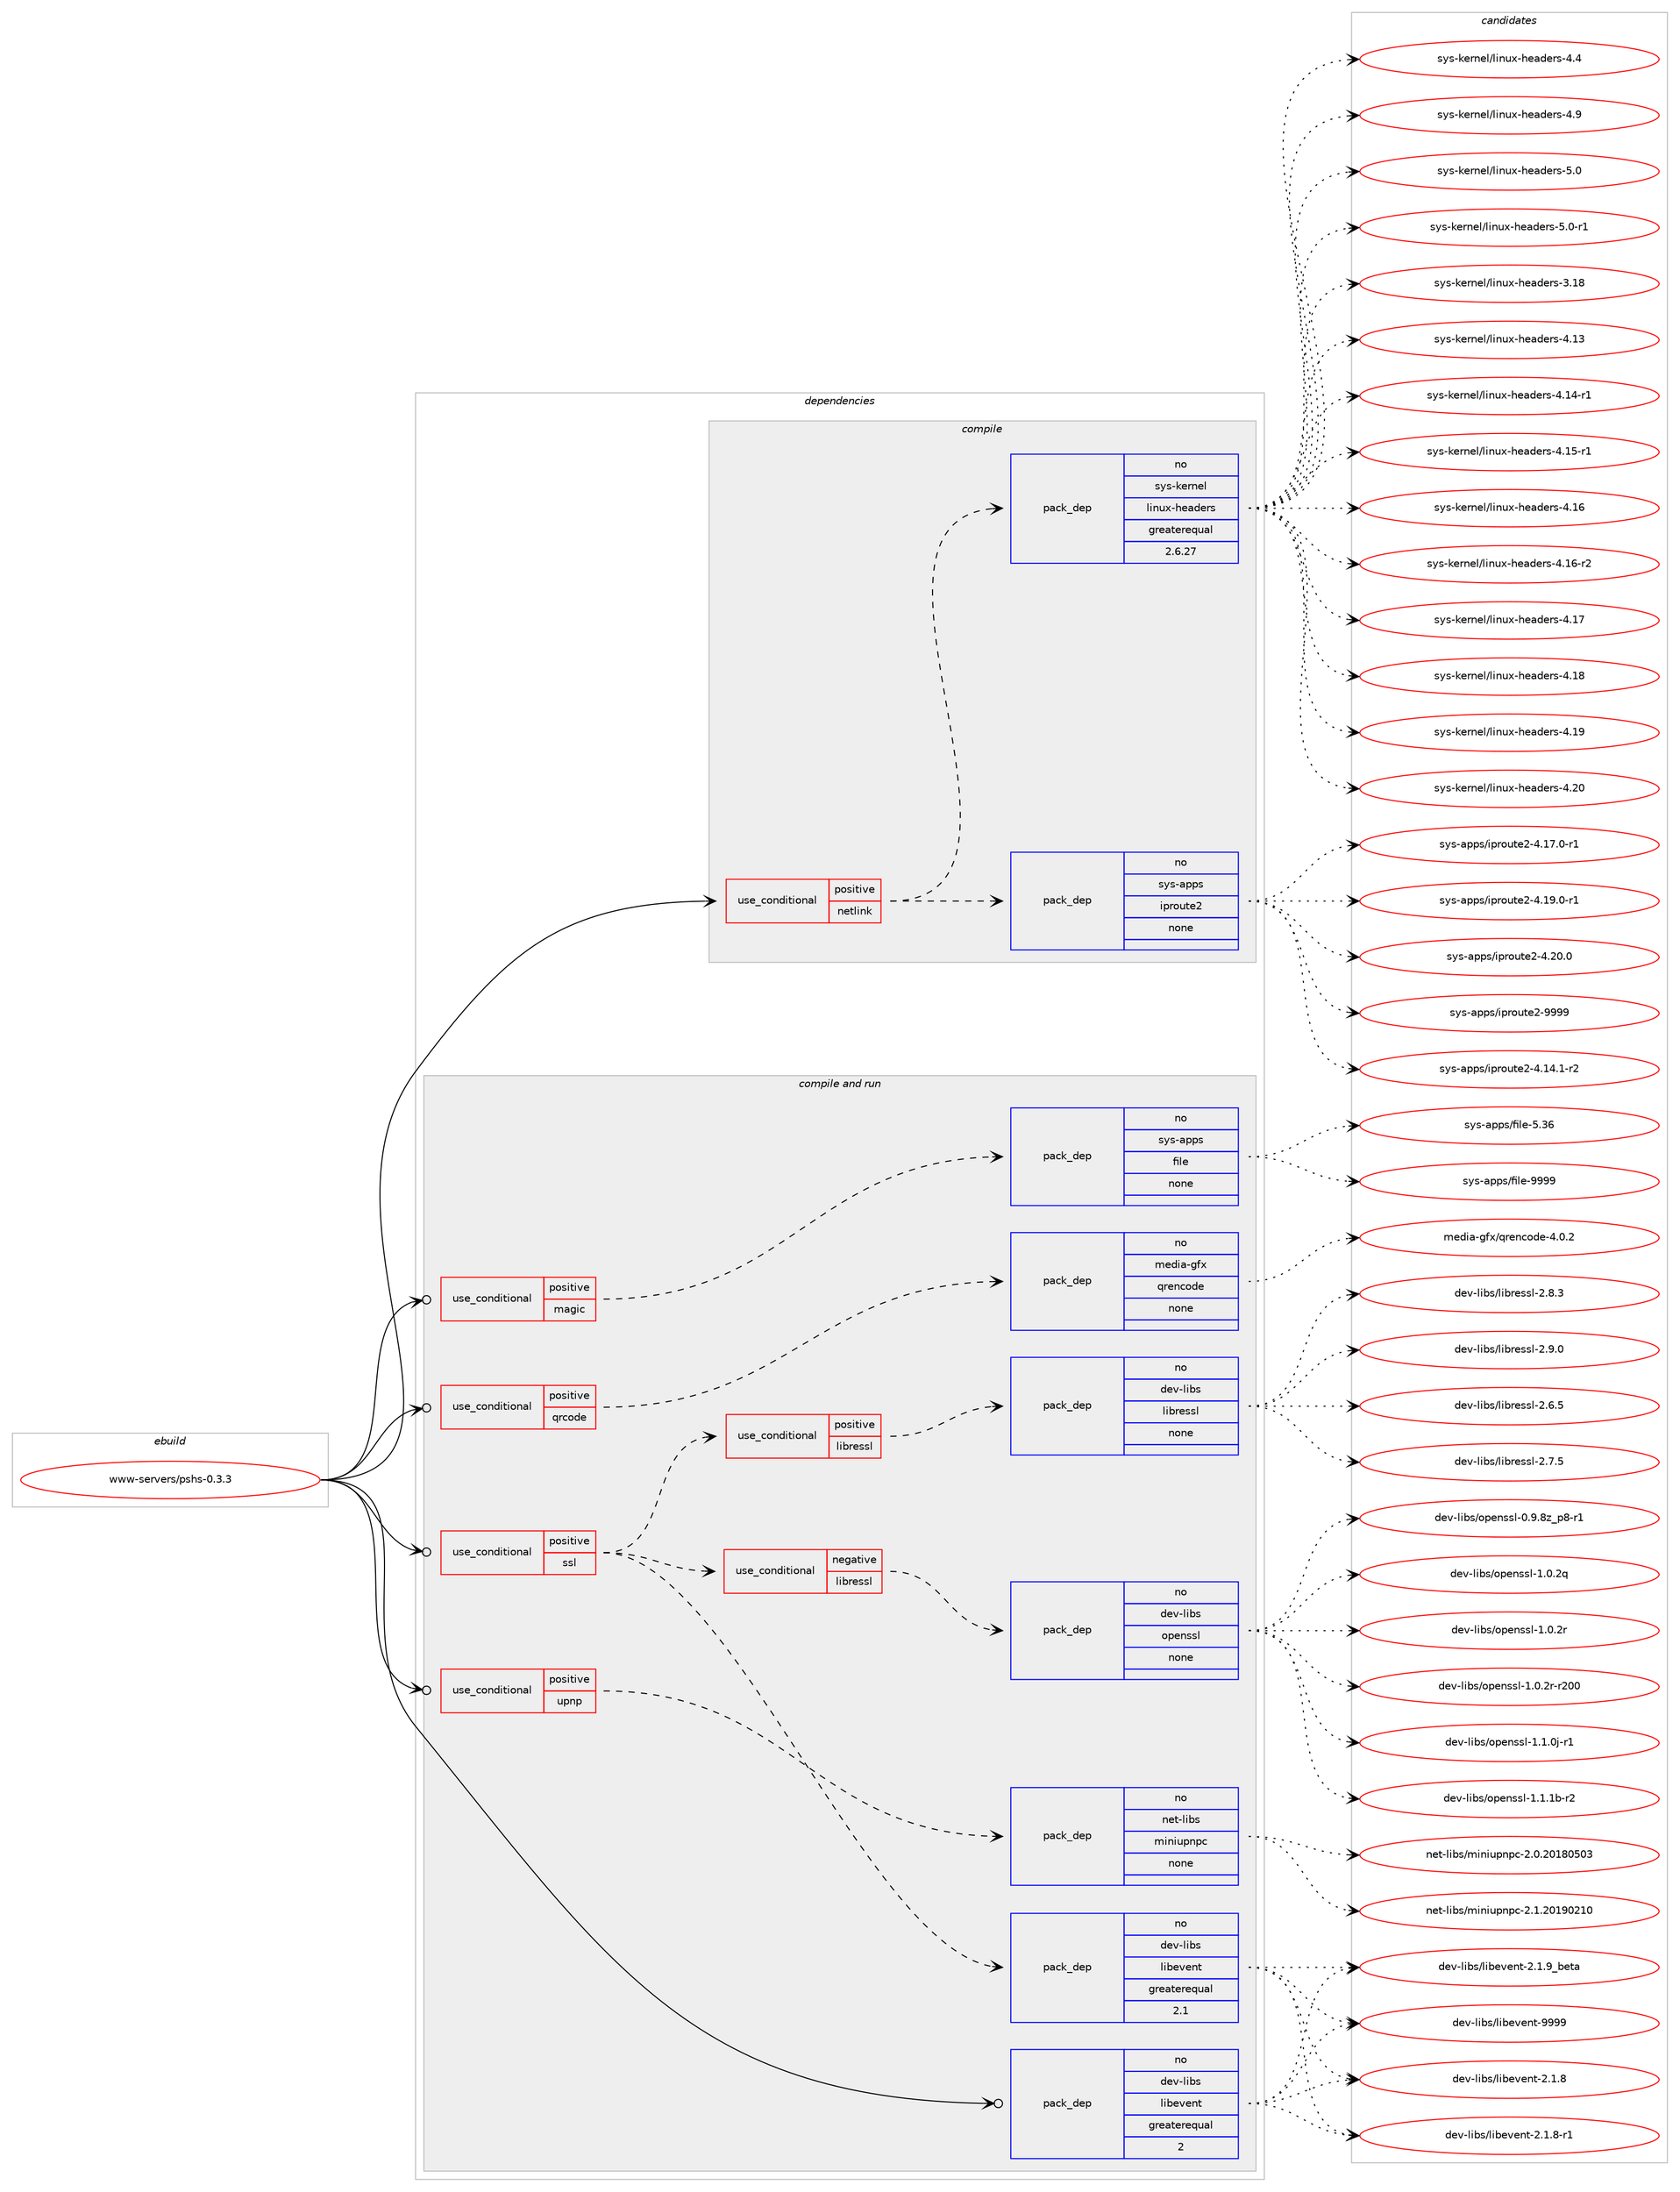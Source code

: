 digraph prolog {

# *************
# Graph options
# *************

newrank=true;
concentrate=true;
compound=true;
graph [rankdir=LR,fontname=Helvetica,fontsize=10,ranksep=1.5];#, ranksep=2.5, nodesep=0.2];
edge  [arrowhead=vee];
node  [fontname=Helvetica,fontsize=10];

# **********
# The ebuild
# **********

subgraph cluster_leftcol {
color=gray;
rank=same;
label=<<i>ebuild</i>>;
id [label="www-servers/pshs-0.3.3", color=red, width=4, href="../www-servers/pshs-0.3.3.svg"];
}

# ****************
# The dependencies
# ****************

subgraph cluster_midcol {
color=gray;
label=<<i>dependencies</i>>;
subgraph cluster_compile {
fillcolor="#eeeeee";
style=filled;
label=<<i>compile</i>>;
subgraph cond464762 {
dependency1751830 [label=<<TABLE BORDER="0" CELLBORDER="1" CELLSPACING="0" CELLPADDING="4"><TR><TD ROWSPAN="3" CELLPADDING="10">use_conditional</TD></TR><TR><TD>positive</TD></TR><TR><TD>netlink</TD></TR></TABLE>>, shape=none, color=red];
subgraph pack1257772 {
dependency1751831 [label=<<TABLE BORDER="0" CELLBORDER="1" CELLSPACING="0" CELLPADDING="4" WIDTH="220"><TR><TD ROWSPAN="6" CELLPADDING="30">pack_dep</TD></TR><TR><TD WIDTH="110">no</TD></TR><TR><TD>sys-apps</TD></TR><TR><TD>iproute2</TD></TR><TR><TD>none</TD></TR><TR><TD></TD></TR></TABLE>>, shape=none, color=blue];
}
dependency1751830:e -> dependency1751831:w [weight=20,style="dashed",arrowhead="vee"];
subgraph pack1257773 {
dependency1751832 [label=<<TABLE BORDER="0" CELLBORDER="1" CELLSPACING="0" CELLPADDING="4" WIDTH="220"><TR><TD ROWSPAN="6" CELLPADDING="30">pack_dep</TD></TR><TR><TD WIDTH="110">no</TD></TR><TR><TD>sys-kernel</TD></TR><TR><TD>linux-headers</TD></TR><TR><TD>greaterequal</TD></TR><TR><TD>2.6.27</TD></TR></TABLE>>, shape=none, color=blue];
}
dependency1751830:e -> dependency1751832:w [weight=20,style="dashed",arrowhead="vee"];
}
id:e -> dependency1751830:w [weight=20,style="solid",arrowhead="vee"];
}
subgraph cluster_compileandrun {
fillcolor="#eeeeee";
style=filled;
label=<<i>compile and run</i>>;
subgraph cond464763 {
dependency1751833 [label=<<TABLE BORDER="0" CELLBORDER="1" CELLSPACING="0" CELLPADDING="4"><TR><TD ROWSPAN="3" CELLPADDING="10">use_conditional</TD></TR><TR><TD>positive</TD></TR><TR><TD>magic</TD></TR></TABLE>>, shape=none, color=red];
subgraph pack1257774 {
dependency1751834 [label=<<TABLE BORDER="0" CELLBORDER="1" CELLSPACING="0" CELLPADDING="4" WIDTH="220"><TR><TD ROWSPAN="6" CELLPADDING="30">pack_dep</TD></TR><TR><TD WIDTH="110">no</TD></TR><TR><TD>sys-apps</TD></TR><TR><TD>file</TD></TR><TR><TD>none</TD></TR><TR><TD></TD></TR></TABLE>>, shape=none, color=blue];
}
dependency1751833:e -> dependency1751834:w [weight=20,style="dashed",arrowhead="vee"];
}
id:e -> dependency1751833:w [weight=20,style="solid",arrowhead="odotvee"];
subgraph cond464764 {
dependency1751835 [label=<<TABLE BORDER="0" CELLBORDER="1" CELLSPACING="0" CELLPADDING="4"><TR><TD ROWSPAN="3" CELLPADDING="10">use_conditional</TD></TR><TR><TD>positive</TD></TR><TR><TD>qrcode</TD></TR></TABLE>>, shape=none, color=red];
subgraph pack1257775 {
dependency1751836 [label=<<TABLE BORDER="0" CELLBORDER="1" CELLSPACING="0" CELLPADDING="4" WIDTH="220"><TR><TD ROWSPAN="6" CELLPADDING="30">pack_dep</TD></TR><TR><TD WIDTH="110">no</TD></TR><TR><TD>media-gfx</TD></TR><TR><TD>qrencode</TD></TR><TR><TD>none</TD></TR><TR><TD></TD></TR></TABLE>>, shape=none, color=blue];
}
dependency1751835:e -> dependency1751836:w [weight=20,style="dashed",arrowhead="vee"];
}
id:e -> dependency1751835:w [weight=20,style="solid",arrowhead="odotvee"];
subgraph cond464765 {
dependency1751837 [label=<<TABLE BORDER="0" CELLBORDER="1" CELLSPACING="0" CELLPADDING="4"><TR><TD ROWSPAN="3" CELLPADDING="10">use_conditional</TD></TR><TR><TD>positive</TD></TR><TR><TD>ssl</TD></TR></TABLE>>, shape=none, color=red];
subgraph pack1257776 {
dependency1751838 [label=<<TABLE BORDER="0" CELLBORDER="1" CELLSPACING="0" CELLPADDING="4" WIDTH="220"><TR><TD ROWSPAN="6" CELLPADDING="30">pack_dep</TD></TR><TR><TD WIDTH="110">no</TD></TR><TR><TD>dev-libs</TD></TR><TR><TD>libevent</TD></TR><TR><TD>greaterequal</TD></TR><TR><TD>2.1</TD></TR></TABLE>>, shape=none, color=blue];
}
dependency1751837:e -> dependency1751838:w [weight=20,style="dashed",arrowhead="vee"];
subgraph cond464766 {
dependency1751839 [label=<<TABLE BORDER="0" CELLBORDER="1" CELLSPACING="0" CELLPADDING="4"><TR><TD ROWSPAN="3" CELLPADDING="10">use_conditional</TD></TR><TR><TD>negative</TD></TR><TR><TD>libressl</TD></TR></TABLE>>, shape=none, color=red];
subgraph pack1257777 {
dependency1751840 [label=<<TABLE BORDER="0" CELLBORDER="1" CELLSPACING="0" CELLPADDING="4" WIDTH="220"><TR><TD ROWSPAN="6" CELLPADDING="30">pack_dep</TD></TR><TR><TD WIDTH="110">no</TD></TR><TR><TD>dev-libs</TD></TR><TR><TD>openssl</TD></TR><TR><TD>none</TD></TR><TR><TD></TD></TR></TABLE>>, shape=none, color=blue];
}
dependency1751839:e -> dependency1751840:w [weight=20,style="dashed",arrowhead="vee"];
}
dependency1751837:e -> dependency1751839:w [weight=20,style="dashed",arrowhead="vee"];
subgraph cond464767 {
dependency1751841 [label=<<TABLE BORDER="0" CELLBORDER="1" CELLSPACING="0" CELLPADDING="4"><TR><TD ROWSPAN="3" CELLPADDING="10">use_conditional</TD></TR><TR><TD>positive</TD></TR><TR><TD>libressl</TD></TR></TABLE>>, shape=none, color=red];
subgraph pack1257778 {
dependency1751842 [label=<<TABLE BORDER="0" CELLBORDER="1" CELLSPACING="0" CELLPADDING="4" WIDTH="220"><TR><TD ROWSPAN="6" CELLPADDING="30">pack_dep</TD></TR><TR><TD WIDTH="110">no</TD></TR><TR><TD>dev-libs</TD></TR><TR><TD>libressl</TD></TR><TR><TD>none</TD></TR><TR><TD></TD></TR></TABLE>>, shape=none, color=blue];
}
dependency1751841:e -> dependency1751842:w [weight=20,style="dashed",arrowhead="vee"];
}
dependency1751837:e -> dependency1751841:w [weight=20,style="dashed",arrowhead="vee"];
}
id:e -> dependency1751837:w [weight=20,style="solid",arrowhead="odotvee"];
subgraph cond464768 {
dependency1751843 [label=<<TABLE BORDER="0" CELLBORDER="1" CELLSPACING="0" CELLPADDING="4"><TR><TD ROWSPAN="3" CELLPADDING="10">use_conditional</TD></TR><TR><TD>positive</TD></TR><TR><TD>upnp</TD></TR></TABLE>>, shape=none, color=red];
subgraph pack1257779 {
dependency1751844 [label=<<TABLE BORDER="0" CELLBORDER="1" CELLSPACING="0" CELLPADDING="4" WIDTH="220"><TR><TD ROWSPAN="6" CELLPADDING="30">pack_dep</TD></TR><TR><TD WIDTH="110">no</TD></TR><TR><TD>net-libs</TD></TR><TR><TD>miniupnpc</TD></TR><TR><TD>none</TD></TR><TR><TD></TD></TR></TABLE>>, shape=none, color=blue];
}
dependency1751843:e -> dependency1751844:w [weight=20,style="dashed",arrowhead="vee"];
}
id:e -> dependency1751843:w [weight=20,style="solid",arrowhead="odotvee"];
subgraph pack1257780 {
dependency1751845 [label=<<TABLE BORDER="0" CELLBORDER="1" CELLSPACING="0" CELLPADDING="4" WIDTH="220"><TR><TD ROWSPAN="6" CELLPADDING="30">pack_dep</TD></TR><TR><TD WIDTH="110">no</TD></TR><TR><TD>dev-libs</TD></TR><TR><TD>libevent</TD></TR><TR><TD>greaterequal</TD></TR><TR><TD>2</TD></TR></TABLE>>, shape=none, color=blue];
}
id:e -> dependency1751845:w [weight=20,style="solid",arrowhead="odotvee"];
}
subgraph cluster_run {
fillcolor="#eeeeee";
style=filled;
label=<<i>run</i>>;
}
}

# **************
# The candidates
# **************

subgraph cluster_choices {
rank=same;
color=gray;
label=<<i>candidates</i>>;

subgraph choice1257772 {
color=black;
nodesep=1;
choice11512111545971121121154710511211411111711610150455246495246494511450 [label="sys-apps/iproute2-4.14.1-r2", color=red, width=4,href="../sys-apps/iproute2-4.14.1-r2.svg"];
choice11512111545971121121154710511211411111711610150455246495546484511449 [label="sys-apps/iproute2-4.17.0-r1", color=red, width=4,href="../sys-apps/iproute2-4.17.0-r1.svg"];
choice11512111545971121121154710511211411111711610150455246495746484511449 [label="sys-apps/iproute2-4.19.0-r1", color=red, width=4,href="../sys-apps/iproute2-4.19.0-r1.svg"];
choice1151211154597112112115471051121141111171161015045524650484648 [label="sys-apps/iproute2-4.20.0", color=red, width=4,href="../sys-apps/iproute2-4.20.0.svg"];
choice115121115459711211211547105112114111117116101504557575757 [label="sys-apps/iproute2-9999", color=red, width=4,href="../sys-apps/iproute2-9999.svg"];
dependency1751831:e -> choice11512111545971121121154710511211411111711610150455246495246494511450:w [style=dotted,weight="100"];
dependency1751831:e -> choice11512111545971121121154710511211411111711610150455246495546484511449:w [style=dotted,weight="100"];
dependency1751831:e -> choice11512111545971121121154710511211411111711610150455246495746484511449:w [style=dotted,weight="100"];
dependency1751831:e -> choice1151211154597112112115471051121141111171161015045524650484648:w [style=dotted,weight="100"];
dependency1751831:e -> choice115121115459711211211547105112114111117116101504557575757:w [style=dotted,weight="100"];
}
subgraph choice1257773 {
color=black;
nodesep=1;
choice115121115451071011141101011084710810511011712045104101971001011141154551464956 [label="sys-kernel/linux-headers-3.18", color=red, width=4,href="../sys-kernel/linux-headers-3.18.svg"];
choice115121115451071011141101011084710810511011712045104101971001011141154552464951 [label="sys-kernel/linux-headers-4.13", color=red, width=4,href="../sys-kernel/linux-headers-4.13.svg"];
choice1151211154510710111411010110847108105110117120451041019710010111411545524649524511449 [label="sys-kernel/linux-headers-4.14-r1", color=red, width=4,href="../sys-kernel/linux-headers-4.14-r1.svg"];
choice1151211154510710111411010110847108105110117120451041019710010111411545524649534511449 [label="sys-kernel/linux-headers-4.15-r1", color=red, width=4,href="../sys-kernel/linux-headers-4.15-r1.svg"];
choice115121115451071011141101011084710810511011712045104101971001011141154552464954 [label="sys-kernel/linux-headers-4.16", color=red, width=4,href="../sys-kernel/linux-headers-4.16.svg"];
choice1151211154510710111411010110847108105110117120451041019710010111411545524649544511450 [label="sys-kernel/linux-headers-4.16-r2", color=red, width=4,href="../sys-kernel/linux-headers-4.16-r2.svg"];
choice115121115451071011141101011084710810511011712045104101971001011141154552464955 [label="sys-kernel/linux-headers-4.17", color=red, width=4,href="../sys-kernel/linux-headers-4.17.svg"];
choice115121115451071011141101011084710810511011712045104101971001011141154552464956 [label="sys-kernel/linux-headers-4.18", color=red, width=4,href="../sys-kernel/linux-headers-4.18.svg"];
choice115121115451071011141101011084710810511011712045104101971001011141154552464957 [label="sys-kernel/linux-headers-4.19", color=red, width=4,href="../sys-kernel/linux-headers-4.19.svg"];
choice115121115451071011141101011084710810511011712045104101971001011141154552465048 [label="sys-kernel/linux-headers-4.20", color=red, width=4,href="../sys-kernel/linux-headers-4.20.svg"];
choice1151211154510710111411010110847108105110117120451041019710010111411545524652 [label="sys-kernel/linux-headers-4.4", color=red, width=4,href="../sys-kernel/linux-headers-4.4.svg"];
choice1151211154510710111411010110847108105110117120451041019710010111411545524657 [label="sys-kernel/linux-headers-4.9", color=red, width=4,href="../sys-kernel/linux-headers-4.9.svg"];
choice1151211154510710111411010110847108105110117120451041019710010111411545534648 [label="sys-kernel/linux-headers-5.0", color=red, width=4,href="../sys-kernel/linux-headers-5.0.svg"];
choice11512111545107101114110101108471081051101171204510410197100101114115455346484511449 [label="sys-kernel/linux-headers-5.0-r1", color=red, width=4,href="../sys-kernel/linux-headers-5.0-r1.svg"];
dependency1751832:e -> choice115121115451071011141101011084710810511011712045104101971001011141154551464956:w [style=dotted,weight="100"];
dependency1751832:e -> choice115121115451071011141101011084710810511011712045104101971001011141154552464951:w [style=dotted,weight="100"];
dependency1751832:e -> choice1151211154510710111411010110847108105110117120451041019710010111411545524649524511449:w [style=dotted,weight="100"];
dependency1751832:e -> choice1151211154510710111411010110847108105110117120451041019710010111411545524649534511449:w [style=dotted,weight="100"];
dependency1751832:e -> choice115121115451071011141101011084710810511011712045104101971001011141154552464954:w [style=dotted,weight="100"];
dependency1751832:e -> choice1151211154510710111411010110847108105110117120451041019710010111411545524649544511450:w [style=dotted,weight="100"];
dependency1751832:e -> choice115121115451071011141101011084710810511011712045104101971001011141154552464955:w [style=dotted,weight="100"];
dependency1751832:e -> choice115121115451071011141101011084710810511011712045104101971001011141154552464956:w [style=dotted,weight="100"];
dependency1751832:e -> choice115121115451071011141101011084710810511011712045104101971001011141154552464957:w [style=dotted,weight="100"];
dependency1751832:e -> choice115121115451071011141101011084710810511011712045104101971001011141154552465048:w [style=dotted,weight="100"];
dependency1751832:e -> choice1151211154510710111411010110847108105110117120451041019710010111411545524652:w [style=dotted,weight="100"];
dependency1751832:e -> choice1151211154510710111411010110847108105110117120451041019710010111411545524657:w [style=dotted,weight="100"];
dependency1751832:e -> choice1151211154510710111411010110847108105110117120451041019710010111411545534648:w [style=dotted,weight="100"];
dependency1751832:e -> choice11512111545107101114110101108471081051101171204510410197100101114115455346484511449:w [style=dotted,weight="100"];
}
subgraph choice1257774 {
color=black;
nodesep=1;
choice1151211154597112112115471021051081014553465154 [label="sys-apps/file-5.36", color=red, width=4,href="../sys-apps/file-5.36.svg"];
choice1151211154597112112115471021051081014557575757 [label="sys-apps/file-9999", color=red, width=4,href="../sys-apps/file-9999.svg"];
dependency1751834:e -> choice1151211154597112112115471021051081014553465154:w [style=dotted,weight="100"];
dependency1751834:e -> choice1151211154597112112115471021051081014557575757:w [style=dotted,weight="100"];
}
subgraph choice1257775 {
color=black;
nodesep=1;
choice10910110010597451031021204711311410111099111100101455246484650 [label="media-gfx/qrencode-4.0.2", color=red, width=4,href="../media-gfx/qrencode-4.0.2.svg"];
dependency1751836:e -> choice10910110010597451031021204711311410111099111100101455246484650:w [style=dotted,weight="100"];
}
subgraph choice1257776 {
color=black;
nodesep=1;
choice10010111845108105981154710810598101118101110116455046494656 [label="dev-libs/libevent-2.1.8", color=red, width=4,href="../dev-libs/libevent-2.1.8.svg"];
choice100101118451081059811547108105981011181011101164550464946564511449 [label="dev-libs/libevent-2.1.8-r1", color=red, width=4,href="../dev-libs/libevent-2.1.8-r1.svg"];
choice10010111845108105981154710810598101118101110116455046494657959810111697 [label="dev-libs/libevent-2.1.9_beta", color=red, width=4,href="../dev-libs/libevent-2.1.9_beta.svg"];
choice100101118451081059811547108105981011181011101164557575757 [label="dev-libs/libevent-9999", color=red, width=4,href="../dev-libs/libevent-9999.svg"];
dependency1751838:e -> choice10010111845108105981154710810598101118101110116455046494656:w [style=dotted,weight="100"];
dependency1751838:e -> choice100101118451081059811547108105981011181011101164550464946564511449:w [style=dotted,weight="100"];
dependency1751838:e -> choice10010111845108105981154710810598101118101110116455046494657959810111697:w [style=dotted,weight="100"];
dependency1751838:e -> choice100101118451081059811547108105981011181011101164557575757:w [style=dotted,weight="100"];
}
subgraph choice1257777 {
color=black;
nodesep=1;
choice10010111845108105981154711111210111011511510845484657465612295112564511449 [label="dev-libs/openssl-0.9.8z_p8-r1", color=red, width=4,href="../dev-libs/openssl-0.9.8z_p8-r1.svg"];
choice100101118451081059811547111112101110115115108454946484650113 [label="dev-libs/openssl-1.0.2q", color=red, width=4,href="../dev-libs/openssl-1.0.2q.svg"];
choice100101118451081059811547111112101110115115108454946484650114 [label="dev-libs/openssl-1.0.2r", color=red, width=4,href="../dev-libs/openssl-1.0.2r.svg"];
choice10010111845108105981154711111210111011511510845494648465011445114504848 [label="dev-libs/openssl-1.0.2r-r200", color=red, width=4,href="../dev-libs/openssl-1.0.2r-r200.svg"];
choice1001011184510810598115471111121011101151151084549464946481064511449 [label="dev-libs/openssl-1.1.0j-r1", color=red, width=4,href="../dev-libs/openssl-1.1.0j-r1.svg"];
choice100101118451081059811547111112101110115115108454946494649984511450 [label="dev-libs/openssl-1.1.1b-r2", color=red, width=4,href="../dev-libs/openssl-1.1.1b-r2.svg"];
dependency1751840:e -> choice10010111845108105981154711111210111011511510845484657465612295112564511449:w [style=dotted,weight="100"];
dependency1751840:e -> choice100101118451081059811547111112101110115115108454946484650113:w [style=dotted,weight="100"];
dependency1751840:e -> choice100101118451081059811547111112101110115115108454946484650114:w [style=dotted,weight="100"];
dependency1751840:e -> choice10010111845108105981154711111210111011511510845494648465011445114504848:w [style=dotted,weight="100"];
dependency1751840:e -> choice1001011184510810598115471111121011101151151084549464946481064511449:w [style=dotted,weight="100"];
dependency1751840:e -> choice100101118451081059811547111112101110115115108454946494649984511450:w [style=dotted,weight="100"];
}
subgraph choice1257778 {
color=black;
nodesep=1;
choice10010111845108105981154710810598114101115115108455046544653 [label="dev-libs/libressl-2.6.5", color=red, width=4,href="../dev-libs/libressl-2.6.5.svg"];
choice10010111845108105981154710810598114101115115108455046554653 [label="dev-libs/libressl-2.7.5", color=red, width=4,href="../dev-libs/libressl-2.7.5.svg"];
choice10010111845108105981154710810598114101115115108455046564651 [label="dev-libs/libressl-2.8.3", color=red, width=4,href="../dev-libs/libressl-2.8.3.svg"];
choice10010111845108105981154710810598114101115115108455046574648 [label="dev-libs/libressl-2.9.0", color=red, width=4,href="../dev-libs/libressl-2.9.0.svg"];
dependency1751842:e -> choice10010111845108105981154710810598114101115115108455046544653:w [style=dotted,weight="100"];
dependency1751842:e -> choice10010111845108105981154710810598114101115115108455046554653:w [style=dotted,weight="100"];
dependency1751842:e -> choice10010111845108105981154710810598114101115115108455046564651:w [style=dotted,weight="100"];
dependency1751842:e -> choice10010111845108105981154710810598114101115115108455046574648:w [style=dotted,weight="100"];
}
subgraph choice1257779 {
color=black;
nodesep=1;
choice1101011164510810598115471091051101051171121101129945504648465048495648534851 [label="net-libs/miniupnpc-2.0.20180503", color=red, width=4,href="../net-libs/miniupnpc-2.0.20180503.svg"];
choice1101011164510810598115471091051101051171121101129945504649465048495748504948 [label="net-libs/miniupnpc-2.1.20190210", color=red, width=4,href="../net-libs/miniupnpc-2.1.20190210.svg"];
dependency1751844:e -> choice1101011164510810598115471091051101051171121101129945504648465048495648534851:w [style=dotted,weight="100"];
dependency1751844:e -> choice1101011164510810598115471091051101051171121101129945504649465048495748504948:w [style=dotted,weight="100"];
}
subgraph choice1257780 {
color=black;
nodesep=1;
choice10010111845108105981154710810598101118101110116455046494656 [label="dev-libs/libevent-2.1.8", color=red, width=4,href="../dev-libs/libevent-2.1.8.svg"];
choice100101118451081059811547108105981011181011101164550464946564511449 [label="dev-libs/libevent-2.1.8-r1", color=red, width=4,href="../dev-libs/libevent-2.1.8-r1.svg"];
choice10010111845108105981154710810598101118101110116455046494657959810111697 [label="dev-libs/libevent-2.1.9_beta", color=red, width=4,href="../dev-libs/libevent-2.1.9_beta.svg"];
choice100101118451081059811547108105981011181011101164557575757 [label="dev-libs/libevent-9999", color=red, width=4,href="../dev-libs/libevent-9999.svg"];
dependency1751845:e -> choice10010111845108105981154710810598101118101110116455046494656:w [style=dotted,weight="100"];
dependency1751845:e -> choice100101118451081059811547108105981011181011101164550464946564511449:w [style=dotted,weight="100"];
dependency1751845:e -> choice10010111845108105981154710810598101118101110116455046494657959810111697:w [style=dotted,weight="100"];
dependency1751845:e -> choice100101118451081059811547108105981011181011101164557575757:w [style=dotted,weight="100"];
}
}

}

